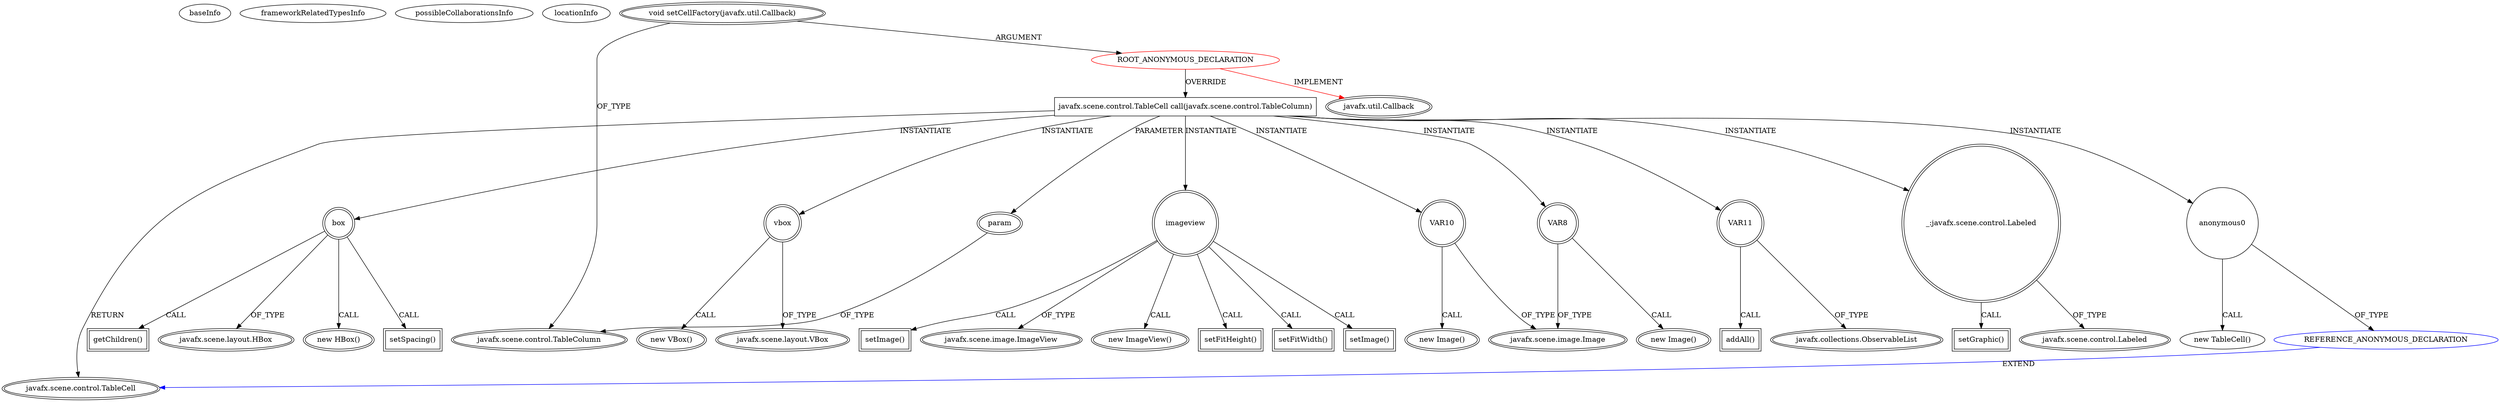 digraph {
baseInfo[graphId=2714,category="extension_graph",isAnonymous=true,possibleRelation=true]
frameworkRelatedTypesInfo[0="javafx.util.Callback"]
possibleCollaborationsInfo[0="2714~OVERRIDING_METHOD_DECLARATION-INSTANTIATION-~javafx.util.Callback ~javafx.scene.control.TableCell ~true~true"]
locationInfo[projectName="geyrix57-Proyecto_1_Bases",filePath="/geyrix57-Proyecto_1_Bases/Proyecto_1_Bases-master/src/Control/ControlLog.java",contextSignature="void initialize(java.net.URL,java.util.ResourceBundle)",graphId="2714"]
0[label="ROOT_ANONYMOUS_DECLARATION",vertexType="ROOT_ANONYMOUS_DECLARATION",isFrameworkType=false,color=red]
1[label="javafx.util.Callback",vertexType="FRAMEWORK_INTERFACE_TYPE",isFrameworkType=true,peripheries=2]
2[label="void setCellFactory(javafx.util.Callback)",vertexType="OUTSIDE_CALL",isFrameworkType=true,peripheries=2]
3[label="javafx.scene.control.TableColumn",vertexType="FRAMEWORK_CLASS_TYPE",isFrameworkType=true,peripheries=2]
4[label="javafx.scene.control.TableCell call(javafx.scene.control.TableColumn)",vertexType="OVERRIDING_METHOD_DECLARATION",isFrameworkType=false,shape=box]
5[label="javafx.scene.control.TableCell",vertexType="FRAMEWORK_CLASS_TYPE",isFrameworkType=true,peripheries=2]
6[label="param",vertexType="PARAMETER_DECLARATION",isFrameworkType=true,peripheries=2]
9[label="anonymous0",vertexType="VARIABLE_EXPRESION",isFrameworkType=false,shape=circle]
10[label="REFERENCE_ANONYMOUS_DECLARATION",vertexType="REFERENCE_ANONYMOUS_DECLARATION",isFrameworkType=false,color=blue]
8[label="new TableCell()",vertexType="CONSTRUCTOR_CALL",isFrameworkType=false]
13[label="box",vertexType="VARIABLE_EXPRESION",isFrameworkType=true,peripheries=2,shape=circle]
14[label="javafx.scene.layout.HBox",vertexType="FRAMEWORK_CLASS_TYPE",isFrameworkType=true,peripheries=2]
12[label="new HBox()",vertexType="CONSTRUCTOR_CALL",isFrameworkType=true,peripheries=2]
16[label="setSpacing()",vertexType="INSIDE_CALL",isFrameworkType=true,peripheries=2,shape=box]
18[label="vbox",vertexType="VARIABLE_EXPRESION",isFrameworkType=true,peripheries=2,shape=circle]
19[label="javafx.scene.layout.VBox",vertexType="FRAMEWORK_CLASS_TYPE",isFrameworkType=true,peripheries=2]
17[label="new VBox()",vertexType="CONSTRUCTOR_CALL",isFrameworkType=true,peripheries=2]
21[label="imageview",vertexType="VARIABLE_EXPRESION",isFrameworkType=true,peripheries=2,shape=circle]
22[label="javafx.scene.image.ImageView",vertexType="FRAMEWORK_CLASS_TYPE",isFrameworkType=true,peripheries=2]
20[label="new ImageView()",vertexType="CONSTRUCTOR_CALL",isFrameworkType=true,peripheries=2]
24[label="setFitHeight()",vertexType="INSIDE_CALL",isFrameworkType=true,peripheries=2,shape=box]
26[label="setFitWidth()",vertexType="INSIDE_CALL",isFrameworkType=true,peripheries=2,shape=box]
28[label="setImage()",vertexType="INSIDE_CALL",isFrameworkType=true,peripheries=2,shape=box]
30[label="VAR8",vertexType="VARIABLE_EXPRESION",isFrameworkType=true,peripheries=2,shape=circle]
31[label="javafx.scene.image.Image",vertexType="FRAMEWORK_CLASS_TYPE",isFrameworkType=true,peripheries=2]
29[label="new Image()",vertexType="CONSTRUCTOR_CALL",isFrameworkType=true,peripheries=2]
33[label="setImage()",vertexType="INSIDE_CALL",isFrameworkType=true,peripheries=2,shape=box]
35[label="VAR10",vertexType="VARIABLE_EXPRESION",isFrameworkType=true,peripheries=2,shape=circle]
34[label="new Image()",vertexType="CONSTRUCTOR_CALL",isFrameworkType=true,peripheries=2]
37[label="VAR11",vertexType="VARIABLE_EXPRESION",isFrameworkType=true,peripheries=2,shape=circle]
39[label="javafx.collections.ObservableList",vertexType="FRAMEWORK_INTERFACE_TYPE",isFrameworkType=true,peripheries=2]
38[label="addAll()",vertexType="INSIDE_CALL",isFrameworkType=true,peripheries=2,shape=box]
41[label="getChildren()",vertexType="INSIDE_CALL",isFrameworkType=true,peripheries=2,shape=box]
42[label="_:javafx.scene.control.Labeled",vertexType="VARIABLE_EXPRESION",isFrameworkType=true,peripheries=2,shape=circle]
44[label="javafx.scene.control.Labeled",vertexType="FRAMEWORK_CLASS_TYPE",isFrameworkType=true,peripheries=2]
43[label="setGraphic()",vertexType="INSIDE_CALL",isFrameworkType=true,peripheries=2,shape=box]
0->1[label="IMPLEMENT",color=red]
2->0[label="ARGUMENT"]
2->3[label="OF_TYPE"]
0->4[label="OVERRIDE"]
4->5[label="RETURN"]
6->3[label="OF_TYPE"]
4->6[label="PARAMETER"]
4->9[label="INSTANTIATE"]
10->5[label="EXTEND",color=blue]
9->10[label="OF_TYPE"]
9->8[label="CALL"]
4->13[label="INSTANTIATE"]
13->14[label="OF_TYPE"]
13->12[label="CALL"]
13->16[label="CALL"]
4->18[label="INSTANTIATE"]
18->19[label="OF_TYPE"]
18->17[label="CALL"]
4->21[label="INSTANTIATE"]
21->22[label="OF_TYPE"]
21->20[label="CALL"]
21->24[label="CALL"]
21->26[label="CALL"]
21->28[label="CALL"]
4->30[label="INSTANTIATE"]
30->31[label="OF_TYPE"]
30->29[label="CALL"]
21->33[label="CALL"]
4->35[label="INSTANTIATE"]
35->31[label="OF_TYPE"]
35->34[label="CALL"]
4->37[label="INSTANTIATE"]
37->39[label="OF_TYPE"]
37->38[label="CALL"]
13->41[label="CALL"]
4->42[label="INSTANTIATE"]
42->44[label="OF_TYPE"]
42->43[label="CALL"]
}
